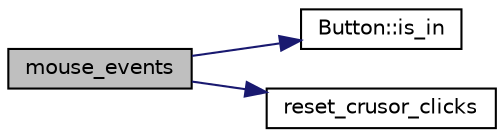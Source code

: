 digraph "mouse_events"
{
 // LATEX_PDF_SIZE
  edge [fontname="Helvetica",fontsize="10",labelfontname="Helvetica",labelfontsize="10"];
  node [fontname="Helvetica",fontsize="10",shape=record];
  rankdir="LR";
  Node1 [label="mouse_events",height=0.2,width=0.4,color="black", fillcolor="grey75", style="filled", fontcolor="black",tooltip=" "];
  Node1 -> Node2 [color="midnightblue",fontsize="10",style="solid",fontname="Helvetica"];
  Node2 [label="Button::is_in",height=0.2,width=0.4,color="black", fillcolor="white", style="filled",URL="$class_button.html#a75d138f793dae468543d1af6fd230206",tooltip=" "];
  Node1 -> Node3 [color="midnightblue",fontsize="10",style="solid",fontname="Helvetica"];
  Node3 [label="reset_crusor_clicks",height=0.2,width=0.4,color="black", fillcolor="white", style="filled",URL="$main_8cpp.html#a09dcafc641638618fd142bdd6280da3d",tooltip=" "];
}
